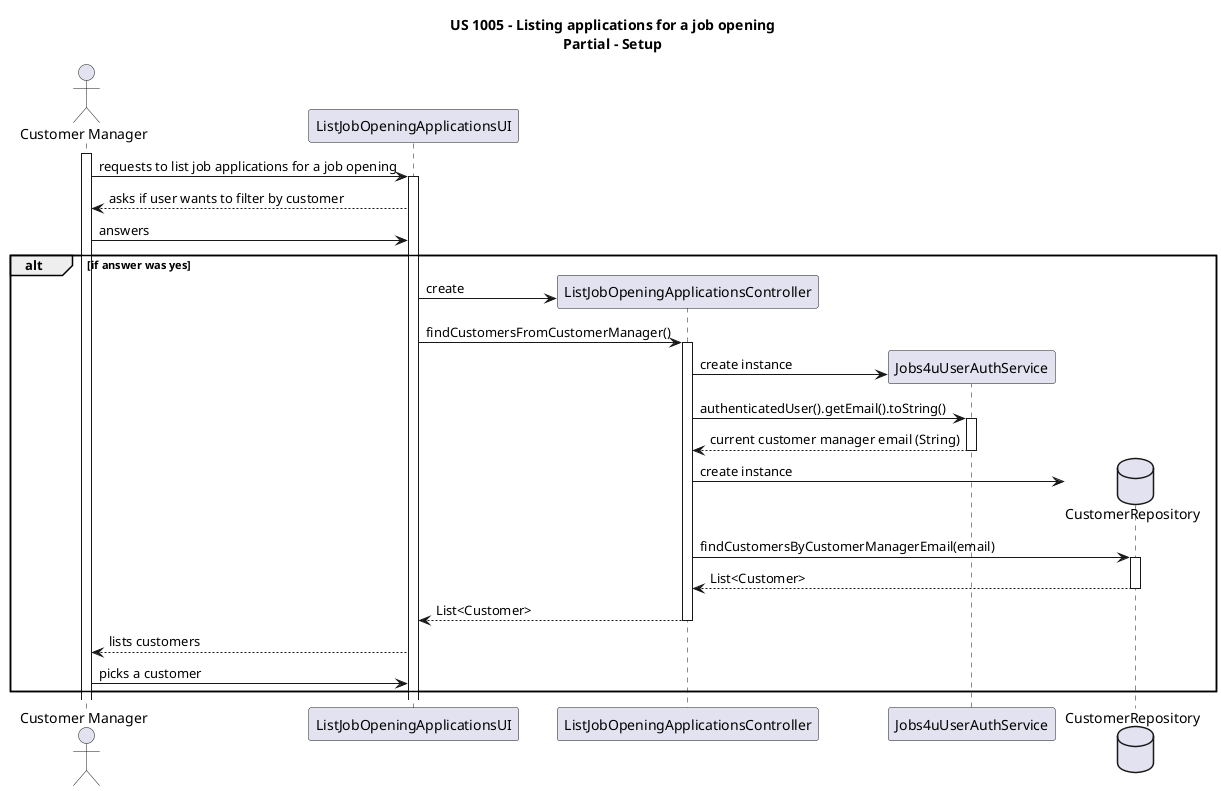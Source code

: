 @startuml
actor "Customer Manager" as User
participant ListJobOpeningApplicationsUI as UI
participant ListJobOpeningApplicationsController as CTRL
participant Jobs4uUserAuthService as Service
database CustomerRepository as CustomerRepository

title US 1005 - Listing applications for a job opening\nPartial - Setup

activate User

User -> UI : requests to list job applications for a job opening

activate UI

UI --> User : asks if user wants to filter by customer

User -> UI : answers

alt if answer was yes

UI -> CTRL**: create
UI -> CTRL: findCustomersFromCustomerManager()
activate CTRL

CTRL -> Service** : create instance

CTRL -> Service : authenticatedUser().getEmail().toString()
activate Service
Service --> CTRL : current customer manager email (String)
deactivate Service

CTRL -> CustomerRepository**: create instance
CTRL -> CustomerRepository: findCustomersByCustomerManagerEmail(email)
activate CustomerRepository
CustomerRepository --> CTRL : List<Customer>
deactivate CustomerRepository
CTRL --> UI : List<Customer>
deactivate CTRL

UI --> User : lists customers

User -> UI : picks a customer

end


@enduml